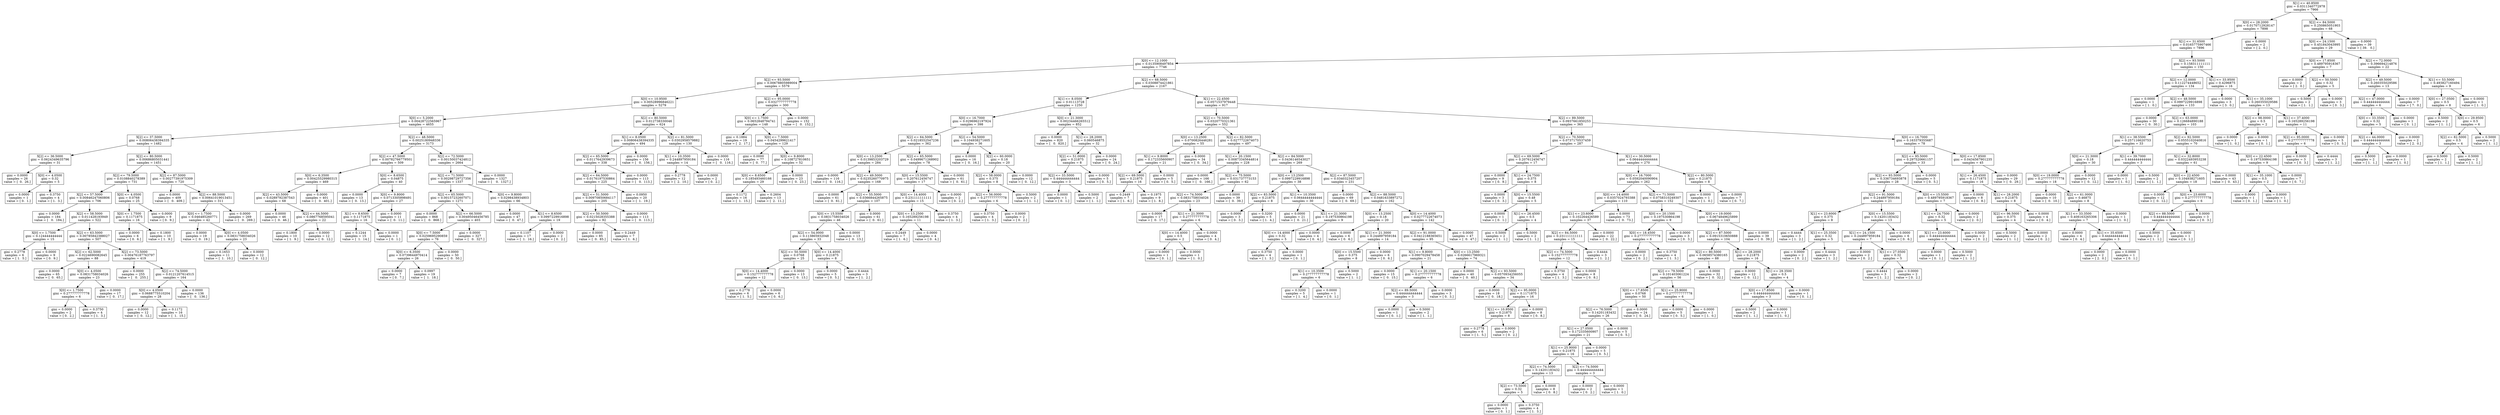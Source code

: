 digraph Tree {
0 [label="X[1] <= 40.8500\ngini = 0.0311340772978\nsamples = 7966", shape="box"] ;
1 [label="X[0] <= 28.2000\ngini = 0.0170712928147\nsamples = 7898", shape="box"] ;
0 -> 1 ;
2 [label="X[1] <= 31.6500\ngini = 0.0165775907466\nsamples = 7896", shape="box"] ;
1 -> 2 ;
3 [label="X[0] <= 12.1000\ngini = 0.0135908497854\nsamples = 7746", shape="box"] ;
2 -> 3 ;
4 [label="X[2] <= 93.5000\ngini = 0.00678805989004\nsamples = 5579", shape="box"] ;
3 -> 4 ;
5 [label="X[0] <= 10.9500\ngini = 0.00528996846221\nsamples = 5279", shape="box"] ;
4 -> 5 ;
6 [label="X[0] <= 5.2000\ngini = 0.00428722565967\nsamples = 4655", shape="box"] ;
5 -> 6 ;
7 [label="X[2] <= 37.5000\ngini = 0.00806438394335\nsamples = 1482", shape="box"] ;
6 -> 7 ;
8 [label="X[2] <= 36.5000\ngini = 0.0624349635796\nsamples = 31", shape="box"] ;
7 -> 8 ;
9 [label="gini = 0.0000\nsamples = 26\nvalue = [  0.  26.]", shape="box"] ;
8 -> 9 ;
10 [label="X[0] <= 4.0500\ngini = 0.32\nsamples = 5", shape="box"] ;
8 -> 10 ;
11 [label="gini = 0.0000\nsamples = 1\nvalue = [ 0.  1.]", shape="box"] ;
10 -> 11 ;
12 [label="gini = 0.3750\nsamples = 4\nvalue = [ 1.  3.]", shape="box"] ;
10 -> 12 ;
13 [label="X[2] <= 80.5000\ngini = 0.00686805031441\nsamples = 1451", shape="box"] ;
7 -> 13 ;
14 [label="X[2] <= 79.5000\ngini = 0.0108840278389\nsamples = 731", shape="box"] ;
13 -> 14 ;
15 [label="X[2] <= 57.5000\ngini = 0.00846247060806\nsamples = 706", shape="box"] ;
14 -> 15 ;
16 [label="gini = 0.0000\nsamples = 184\nvalue = [   0.  184.]", shape="box"] ;
15 -> 16 ;
17 [label="X[2] <= 58.5000\ngini = 0.011428193949\nsamples = 522", shape="box"] ;
15 -> 17 ;
18 [label="X[0] <= 1.7500\ngini = 0.124444444444\nsamples = 15", shape="box"] ;
17 -> 18 ;
19 [label="gini = 0.2778\nsamples = 6\nvalue = [ 1.  5.]", shape="box"] ;
18 -> 19 ;
20 [label="gini = 0.0000\nsamples = 9\nvalue = [ 0.  9.]", shape="box"] ;
18 -> 20 ;
21 [label="X[2] <= 63.5000\ngini = 0.00785842388027\nsamples = 507", shape="box"] ;
17 -> 21 ;
22 [label="X[2] <= 62.5000\ngini = 0.0224690082645\nsamples = 88", shape="box"] ;
21 -> 22 ;
23 [label="gini = 0.0000\nsamples = 65\nvalue = [  0.  65.]", shape="box"] ;
22 -> 23 ;
24 [label="X[0] <= 4.0500\ngini = 0.0831758034026\nsamples = 23", shape="box"] ;
22 -> 24 ;
25 [label="X[0] <= 1.7500\ngini = 0.277777777778\nsamples = 6", shape="box"] ;
24 -> 25 ;
26 [label="gini = 0.0000\nsamples = 2\nvalue = [ 0.  2.]", shape="box"] ;
25 -> 26 ;
27 [label="gini = 0.3750\nsamples = 4\nvalue = [ 1.  3.]", shape="box"] ;
25 -> 27 ;
28 [label="gini = 0.0000\nsamples = 17\nvalue = [  0.  17.]", shape="box"] ;
24 -> 28 ;
29 [label="X[2] <= 73.5000\ngini = 0.00476187763797\nsamples = 419", shape="box"] ;
21 -> 29 ;
30 [label="gini = 0.0000\nsamples = 255\nvalue = [   0.  255.]", shape="box"] ;
29 -> 30 ;
31 [label="X[2] <= 74.5000\ngini = 0.0121207614515\nsamples = 164", shape="box"] ;
29 -> 31 ;
32 [label="X[0] <= 4.0500\ngini = 0.0688775510204\nsamples = 28", shape="box"] ;
31 -> 32 ;
33 [label="gini = 0.0000\nsamples = 12\nvalue = [  0.  12.]", shape="box"] ;
32 -> 33 ;
34 [label="gini = 0.1172\nsamples = 16\nvalue = [  1.  15.]", shape="box"] ;
32 -> 34 ;
35 [label="gini = 0.0000\nsamples = 136\nvalue = [   0.  136.]", shape="box"] ;
31 -> 35 ;
36 [label="X[0] <= 4.0500\ngini = 0.0768\nsamples = 25", shape="box"] ;
14 -> 36 ;
37 [label="X[0] <= 1.7500\ngini = 0.1171875\nsamples = 16", shape="box"] ;
36 -> 37 ;
38 [label="gini = 0.0000\nsamples = 6\nvalue = [ 0.  6.]", shape="box"] ;
37 -> 38 ;
39 [label="gini = 0.1800\nsamples = 10\nvalue = [ 1.  9.]", shape="box"] ;
37 -> 39 ;
40 [label="gini = 0.0000\nsamples = 9\nvalue = [ 0.  9.]", shape="box"] ;
36 -> 40 ;
41 [label="X[2] <= 87.5000\ngini = 0.00277391975309\nsamples = 720", shape="box"] ;
13 -> 41 ;
42 [label="gini = 0.0000\nsamples = 409\nvalue = [   0.  409.]", shape="box"] ;
41 -> 42 ;
43 [label="X[2] <= 88.5000\ngini = 0.00641019013451\nsamples = 311", shape="box"] ;
41 -> 43 ;
44 [label="X[0] <= 1.7500\ngini = 0.046485260771\nsamples = 42", shape="box"] ;
43 -> 44 ;
45 [label="gini = 0.0000\nsamples = 19\nvalue = [  0.  19.]", shape="box"] ;
44 -> 45 ;
46 [label="X[0] <= 4.0500\ngini = 0.0831758034026\nsamples = 23", shape="box"] ;
44 -> 46 ;
47 [label="gini = 0.1653\nsamples = 11\nvalue = [  1.  10.]", shape="box"] ;
46 -> 47 ;
48 [label="gini = 0.0000\nsamples = 12\nvalue = [  0.  12.]", shape="box"] ;
46 -> 48 ;
49 [label="gini = 0.0000\nsamples = 269\nvalue = [   0.  269.]", shape="box"] ;
43 -> 49 ;
50 [label="X[2] <= 48.5000\ngini = 0.0025180948336\nsamples = 3173", shape="box"] ;
6 -> 50 ;
51 [label="X[2] <= 47.5000\ngini = 0.00782766779501\nsamples = 509", shape="box"] ;
50 -> 51 ;
52 [label="X[0] <= 6.3500\ngini = 0.00425529980315\nsamples = 469", shape="box"] ;
51 -> 52 ;
53 [label="X[2] <= 43.5000\ngini = 0.0289792387543\nsamples = 68", shape="box"] ;
52 -> 53 ;
54 [label="gini = 0.0000\nsamples = 46\nvalue = [  0.  46.]", shape="box"] ;
53 -> 54 ;
55 [label="X[2] <= 44.5000\ngini = 0.0867768595041\nsamples = 22", shape="box"] ;
53 -> 55 ;
56 [label="gini = 0.1800\nsamples = 10\nvalue = [ 1.  9.]", shape="box"] ;
55 -> 56 ;
57 [label="gini = 0.0000\nsamples = 12\nvalue = [  0.  12.]", shape="box"] ;
55 -> 57 ;
58 [label="gini = 0.0000\nsamples = 401\nvalue = [   0.  401.]", shape="box"] ;
52 -> 58 ;
59 [label="X[0] <= 8.6500\ngini = 0.04875\nsamples = 40", shape="box"] ;
51 -> 59 ;
60 [label="gini = 0.0000\nsamples = 13\nvalue = [  0.  13.]", shape="box"] ;
59 -> 60 ;
61 [label="X[0] <= 9.8000\ngini = 0.0713305898491\nsamples = 27", shape="box"] ;
59 -> 61 ;
62 [label="X[1] <= 8.6500\ngini = 0.1171875\nsamples = 16", shape="box"] ;
61 -> 62 ;
63 [label="gini = 0.1244\nsamples = 15\nvalue = [  1.  14.]", shape="box"] ;
62 -> 63 ;
64 [label="gini = 0.0000\nsamples = 1\nvalue = [ 0.  1.]", shape="box"] ;
62 -> 64 ;
65 [label="gini = 0.0000\nsamples = 11\nvalue = [  0.  11.]", shape="box"] ;
61 -> 65 ;
66 [label="X[2] <= 72.5000\ngini = 0.00150037424812\nsamples = 2664", shape="box"] ;
50 -> 66 ;
67 [label="X[2] <= 71.5000\ngini = 0.00298729727356\nsamples = 1337", shape="box"] ;
66 -> 67 ;
68 [label="X[2] <= 65.5000\ngini = 0.00157232607071\nsamples = 1271", shape="box"] ;
67 -> 68 ;
69 [label="gini = 0.0000\nsamples = 868\nvalue = [   0.  868.]", shape="box"] ;
68 -> 69 ;
70 [label="X[2] <= 66.5000\ngini = 0.00495046456785\nsamples = 403", shape="box"] ;
68 -> 70 ;
71 [label="X[0] <= 7.5000\ngini = 0.0259695290859\nsamples = 76", shape="box"] ;
70 -> 71 ;
72 [label="X[0] <= 6.3500\ngini = 0.0739644970414\nsamples = 26", shape="box"] ;
71 -> 72 ;
73 [label="gini = 0.0000\nsamples = 7\nvalue = [ 0.  7.]", shape="box"] ;
72 -> 73 ;
74 [label="gini = 0.0997\nsamples = 19\nvalue = [  1.  18.]", shape="box"] ;
72 -> 74 ;
75 [label="gini = 0.0000\nsamples = 50\nvalue = [  0.  50.]", shape="box"] ;
71 -> 75 ;
76 [label="gini = 0.0000\nsamples = 327\nvalue = [   0.  327.]", shape="box"] ;
70 -> 76 ;
77 [label="X[0] <= 9.8000\ngini = 0.0298438934803\nsamples = 66", shape="box"] ;
67 -> 77 ;
78 [label="gini = 0.0000\nsamples = 47\nvalue = [  0.  47.]", shape="box"] ;
77 -> 78 ;
79 [label="X[1] <= 8.6500\ngini = 0.0997229916898\nsamples = 19", shape="box"] ;
77 -> 79 ;
80 [label="gini = 0.1107\nsamples = 17\nvalue = [  1.  16.]", shape="box"] ;
79 -> 80 ;
81 [label="gini = 0.0000\nsamples = 2\nvalue = [ 0.  2.]", shape="box"] ;
79 -> 81 ;
82 [label="gini = 0.0000\nsamples = 1327\nvalue = [    0.  1327.]", shape="box"] ;
66 -> 82 ;
83 [label="X[2] <= 80.5000\ngini = 0.012738330046\nsamples = 624", shape="box"] ;
5 -> 83 ;
84 [label="X[1] <= 8.0500\ngini = 0.00806438394335\nsamples = 494", shape="box"] ;
83 -> 84 ;
85 [label="X[2] <= 65.5000\ngini = 0.0117642939673\nsamples = 338", shape="box"] ;
84 -> 85 ;
86 [label="X[2] <= 64.5000\ngini = 0.0176197530864\nsamples = 225", shape="box"] ;
85 -> 86 ;
87 [label="X[2] <= 51.5000\ngini = 0.00970850684117\nsamples = 205", shape="box"] ;
86 -> 87 ;
88 [label="X[2] <= 50.5000\ngini = 0.0215028355388\nsamples = 92", shape="box"] ;
87 -> 88 ;
89 [label="gini = 0.0000\nsamples = 85\nvalue = [  0.  85.]", shape="box"] ;
88 -> 89 ;
90 [label="gini = 0.2449\nsamples = 7\nvalue = [ 1.  6.]", shape="box"] ;
88 -> 90 ;
91 [label="gini = 0.0000\nsamples = 113\nvalue = [   0.  113.]", shape="box"] ;
87 -> 91 ;
92 [label="gini = 0.0950\nsamples = 20\nvalue = [  1.  19.]", shape="box"] ;
86 -> 92 ;
93 [label="gini = 0.0000\nsamples = 113\nvalue = [   0.  113.]", shape="box"] ;
85 -> 93 ;
94 [label="gini = 0.0000\nsamples = 156\nvalue = [   0.  156.]", shape="box"] ;
84 -> 94 ;
95 [label="X[2] <= 81.5000\ngini = 0.0302958579882\nsamples = 130", shape="box"] ;
83 -> 95 ;
96 [label="X[1] <= 10.3500\ngini = 0.244897959184\nsamples = 14", shape="box"] ;
95 -> 96 ;
97 [label="gini = 0.2778\nsamples = 12\nvalue = [  2.  10.]", shape="box"] ;
96 -> 97 ;
98 [label="gini = 0.0000\nsamples = 2\nvalue = [ 0.  2.]", shape="box"] ;
96 -> 98 ;
99 [label="gini = 0.0000\nsamples = 116\nvalue = [   0.  116.]", shape="box"] ;
95 -> 99 ;
100 [label="X[2] <= 95.0000\ngini = 0.0327777777778\nsamples = 300", shape="box"] ;
4 -> 100 ;
101 [label="X[0] <= 1.7500\ngini = 0.0652848794741\nsamples = 148", shape="box"] ;
100 -> 101 ;
102 [label="gini = 0.1884\nsamples = 19\nvalue = [  2.  17.]", shape="box"] ;
101 -> 102 ;
103 [label="X[0] <= 7.5000\ngini = 0.0454299621417\nsamples = 129", shape="box"] ;
101 -> 103 ;
104 [label="gini = 0.0000\nsamples = 77\nvalue = [  0.  77.]", shape="box"] ;
103 -> 104 ;
105 [label="X[0] <= 9.8000\ngini = 0.108727810651\nsamples = 52", shape="box"] ;
103 -> 105 ;
106 [label="X[0] <= 8.6500\ngini = 0.185493460166\nsamples = 29", shape="box"] ;
105 -> 106 ;
107 [label="gini = 0.1172\nsamples = 16\nvalue = [  1.  15.]", shape="box"] ;
106 -> 107 ;
108 [label="gini = 0.2604\nsamples = 13\nvalue = [  2.  11.]", shape="box"] ;
106 -> 108 ;
109 [label="gini = 0.0000\nsamples = 23\nvalue = [  0.  23.]", shape="box"] ;
105 -> 109 ;
110 [label="gini = 0.0000\nsamples = 152\nvalue = [   0.  152.]", shape="box"] ;
100 -> 110 ;
111 [label="X[2] <= 68.5000\ngini = 0.0308874421861\nsamples = 2167", shape="box"] ;
3 -> 111 ;
112 [label="X[1] <= 8.0500\ngini = 0.01113728\nsamples = 1250", shape="box"] ;
111 -> 112 ;
113 [label="X[0] <= 16.7000\ngini = 0.0296962197924\nsamples = 398", shape="box"] ;
112 -> 113 ;
114 [label="X[2] <= 64.5000\ngini = 0.0218552547236\nsamples = 362", shape="box"] ;
113 -> 114 ;
115 [label="X[0] <= 13.2500\ngini = 0.0139853203729\nsamples = 284", shape="box"] ;
114 -> 115 ;
116 [label="gini = 0.0000\nsamples = 116\nvalue = [   0.  116.]", shape="box"] ;
115 -> 116 ;
117 [label="X[2] <= 49.5000\ngini = 0.0235260770975\nsamples = 168", shape="box"] ;
115 -> 117 ;
118 [label="gini = 0.0000\nsamples = 61\nvalue = [  0.  61.]", shape="box"] ;
117 -> 118 ;
119 [label="X[2] <= 55.5000\ngini = 0.0366844265875\nsamples = 107", shape="box"] ;
117 -> 119 ;
120 [label="X[0] <= 15.5500\ngini = 0.0831758034026\nsamples = 46", shape="box"] ;
119 -> 120 ;
121 [label="X[2] <= 54.0000\ngini = 0.113865932048\nsamples = 33", shape="box"] ;
120 -> 121 ;
122 [label="X[2] <= 50.5000\ngini = 0.0768\nsamples = 25", shape="box"] ;
121 -> 122 ;
123 [label="X[0] <= 14.4000\ngini = 0.152777777778\nsamples = 12", shape="box"] ;
122 -> 123 ;
124 [label="gini = 0.2778\nsamples = 6\nvalue = [ 1.  5.]", shape="box"] ;
123 -> 124 ;
125 [label="gini = 0.0000\nsamples = 6\nvalue = [ 0.  6.]", shape="box"] ;
123 -> 125 ;
126 [label="gini = 0.0000\nsamples = 13\nvalue = [  0.  13.]", shape="box"] ;
122 -> 126 ;
127 [label="X[0] <= 14.4000\ngini = 0.21875\nsamples = 8", shape="box"] ;
121 -> 127 ;
128 [label="gini = 0.0000\nsamples = 5\nvalue = [ 0.  5.]", shape="box"] ;
127 -> 128 ;
129 [label="gini = 0.4444\nsamples = 3\nvalue = [ 1.  2.]", shape="box"] ;
127 -> 129 ;
130 [label="gini = 0.0000\nsamples = 13\nvalue = [  0.  13.]", shape="box"] ;
120 -> 130 ;
131 [label="gini = 0.0000\nsamples = 61\nvalue = [  0.  61.]", shape="box"] ;
119 -> 131 ;
132 [label="X[2] <= 65.5000\ngini = 0.0499671268902\nsamples = 78", shape="box"] ;
114 -> 132 ;
133 [label="X[0] <= 15.5500\ngini = 0.207612456747\nsamples = 17", shape="box"] ;
132 -> 133 ;
134 [label="X[0] <= 14.4000\ngini = 0.231111111111\nsamples = 15", shape="box"] ;
133 -> 134 ;
135 [label="X[0] <= 13.2500\ngini = 0.165289256198\nsamples = 11", shape="box"] ;
134 -> 135 ;
136 [label="gini = 0.2449\nsamples = 7\nvalue = [ 1.  6.]", shape="box"] ;
135 -> 136 ;
137 [label="gini = 0.0000\nsamples = 4\nvalue = [ 0.  4.]", shape="box"] ;
135 -> 137 ;
138 [label="gini = 0.3750\nsamples = 4\nvalue = [ 1.  3.]", shape="box"] ;
134 -> 138 ;
139 [label="gini = 0.0000\nsamples = 2\nvalue = [ 0.  2.]", shape="box"] ;
133 -> 139 ;
140 [label="gini = 0.0000\nsamples = 61\nvalue = [  0.  61.]", shape="box"] ;
132 -> 140 ;
141 [label="X[2] <= 54.5000\ngini = 0.104938271605\nsamples = 36", shape="box"] ;
113 -> 141 ;
142 [label="gini = 0.0000\nsamples = 16\nvalue = [  0.  16.]", shape="box"] ;
141 -> 142 ;
143 [label="X[2] <= 60.0000\ngini = 0.18\nsamples = 20", shape="box"] ;
141 -> 143 ;
144 [label="X[2] <= 58.0000\ngini = 0.375\nsamples = 8", shape="box"] ;
143 -> 144 ;
145 [label="X[2] <= 56.0000\ngini = 0.277777777778\nsamples = 6", shape="box"] ;
144 -> 145 ;
146 [label="gini = 0.3750\nsamples = 4\nvalue = [ 1.  3.]", shape="box"] ;
145 -> 146 ;
147 [label="gini = 0.0000\nsamples = 2\nvalue = [ 0.  2.]", shape="box"] ;
145 -> 147 ;
148 [label="gini = 0.5000\nsamples = 2\nvalue = [ 1.  1.]", shape="box"] ;
144 -> 148 ;
149 [label="gini = 0.0000\nsamples = 12\nvalue = [  0.  12.]", shape="box"] ;
143 -> 149 ;
150 [label="X[0] <= 21.3000\ngini = 0.00234466265512\nsamples = 852", shape="box"] ;
112 -> 150 ;
151 [label="gini = 0.0000\nsamples = 820\nvalue = [   0.  820.]", shape="box"] ;
150 -> 151 ;
152 [label="X[1] <= 28.2000\ngini = 0.060546875\nsamples = 32", shape="box"] ;
150 -> 152 ;
153 [label="X[2] <= 51.0000\ngini = 0.21875\nsamples = 8", shape="box"] ;
152 -> 153 ;
154 [label="X[2] <= 33.5000\ngini = 0.444444444444\nsamples = 3", shape="box"] ;
153 -> 154 ;
155 [label="gini = 0.0000\nsamples = 1\nvalue = [ 0.  1.]", shape="box"] ;
154 -> 155 ;
156 [label="gini = 0.5000\nsamples = 2\nvalue = [ 1.  1.]", shape="box"] ;
154 -> 156 ;
157 [label="gini = 0.0000\nsamples = 5\nvalue = [ 0.  5.]", shape="box"] ;
153 -> 157 ;
158 [label="gini = 0.0000\nsamples = 24\nvalue = [  0.  24.]", shape="box"] ;
152 -> 158 ;
159 [label="X[1] <= 22.4500\ngini = 0.0571537979448\nsamples = 917", shape="box"] ;
111 -> 159 ;
160 [label="X[2] <= 70.5000\ngini = 0.0320770321361\nsamples = 552", shape="box"] ;
159 -> 160 ;
161 [label="X[0] <= 13.2500\ngini = 0.0700826446281\nsamples = 55", shape="box"] ;
160 -> 161 ;
162 [label="X[1] <= 9.8000\ngini = 0.172335600907\nsamples = 21", shape="box"] ;
161 -> 162 ;
163 [label="X[2] <= 69.5000\ngini = 0.21875\nsamples = 16", shape="box"] ;
162 -> 163 ;
164 [label="gini = 0.2449\nsamples = 7\nvalue = [ 1.  6.]", shape="box"] ;
163 -> 164 ;
165 [label="gini = 0.1975\nsamples = 9\nvalue = [ 1.  8.]", shape="box"] ;
163 -> 165 ;
166 [label="gini = 0.0000\nsamples = 5\nvalue = [ 0.  5.]", shape="box"] ;
162 -> 166 ;
167 [label="gini = 0.0000\nsamples = 34\nvalue = [  0.  34.]", shape="box"] ;
161 -> 167 ;
168 [label="X[2] <= 82.5000\ngini = 0.0277722674073\nsamples = 497", shape="box"] ;
160 -> 168 ;
169 [label="X[1] <= 20.1500\ngini = 0.00873345644814\nsamples = 228", shape="box"] ;
168 -> 169 ;
170 [label="gini = 0.0000\nsamples = 166\nvalue = [   0.  166.]", shape="box"] ;
169 -> 170 ;
171 [label="X[2] <= 75.5000\ngini = 0.031737773153\nsamples = 62", shape="box"] ;
169 -> 171 ;
172 [label="X[2] <= 74.5000\ngini = 0.0831758034026\nsamples = 23", shape="box"] ;
171 -> 172 ;
173 [label="gini = 0.0000\nsamples = 17\nvalue = [  0.  17.]", shape="box"] ;
172 -> 173 ;
174 [label="X[1] <= 21.3000\ngini = 0.277777777778\nsamples = 6", shape="box"] ;
172 -> 174 ;
175 [label="X[0] <= 14.4000\ngini = 0.5\nsamples = 2", shape="box"] ;
174 -> 175 ;
176 [label="gini = 0.0000\nsamples = 1\nvalue = [ 0.  1.]", shape="box"] ;
175 -> 176 ;
177 [label="gini = 0.0000\nsamples = 1\nvalue = [ 1.  0.]", shape="box"] ;
175 -> 177 ;
178 [label="gini = 0.0000\nsamples = 4\nvalue = [ 0.  4.]", shape="box"] ;
174 -> 178 ;
179 [label="gini = 0.0000\nsamples = 39\nvalue = [  0.  39.]", shape="box"] ;
171 -> 179 ;
180 [label="X[2] <= 84.5000\ngini = 0.0436146543027\nsamples = 269", shape="box"] ;
168 -> 180 ;
181 [label="X[0] <= 13.2500\ngini = 0.0997229916898\nsamples = 38", shape="box"] ;
180 -> 181 ;
182 [label="X[2] <= 83.5000\ngini = 0.21875\nsamples = 8", shape="box"] ;
181 -> 182 ;
183 [label="gini = 0.0000\nsamples = 3\nvalue = [ 0.  3.]", shape="box"] ;
182 -> 183 ;
184 [label="gini = 0.3200\nsamples = 5\nvalue = [ 1.  4.]", shape="box"] ;
182 -> 184 ;
185 [label="X[1] <= 10.3500\ngini = 0.0644444444444\nsamples = 30", shape="box"] ;
181 -> 185 ;
186 [label="gini = 0.0000\nsamples = 21\nvalue = [  0.  21.]", shape="box"] ;
185 -> 186 ;
187 [label="X[1] <= 21.3000\ngini = 0.197530864198\nsamples = 9", shape="box"] ;
185 -> 187 ;
188 [label="X[0] <= 14.4000\ngini = 0.32\nsamples = 5", shape="box"] ;
187 -> 188 ;
189 [label="gini = 0.3750\nsamples = 4\nvalue = [ 1.  3.]", shape="box"] ;
188 -> 189 ;
190 [label="gini = 0.0000\nsamples = 1\nvalue = [ 0.  1.]", shape="box"] ;
188 -> 190 ;
191 [label="gini = 0.0000\nsamples = 4\nvalue = [ 0.  4.]", shape="box"] ;
187 -> 191 ;
192 [label="X[2] <= 87.5000\ngini = 0.0340323457207\nsamples = 231", shape="box"] ;
180 -> 192 ;
193 [label="gini = 0.0000\nsamples = 69\nvalue = [  0.  69.]", shape="box"] ;
192 -> 193 ;
194 [label="X[2] <= 88.5000\ngini = 0.0481633897272\nsamples = 162", shape="box"] ;
192 -> 194 ;
195 [label="X[0] <= 13.2500\ngini = 0.18\nsamples = 20", shape="box"] ;
194 -> 195 ;
196 [label="gini = 0.0000\nsamples = 6\nvalue = [ 0.  6.]", shape="box"] ;
195 -> 196 ;
197 [label="X[1] <= 21.3000\ngini = 0.244897959184\nsamples = 14", shape="box"] ;
195 -> 197 ;
198 [label="X[0] <= 15.5500\ngini = 0.375\nsamples = 8", shape="box"] ;
197 -> 198 ;
199 [label="X[1] <= 10.3500\ngini = 0.277777777778\nsamples = 6", shape="box"] ;
198 -> 199 ;
200 [label="gini = 0.3200\nsamples = 5\nvalue = [ 1.  4.]", shape="box"] ;
199 -> 200 ;
201 [label="gini = 0.0000\nsamples = 1\nvalue = [ 0.  1.]", shape="box"] ;
199 -> 201 ;
202 [label="gini = 0.5000\nsamples = 2\nvalue = [ 1.  1.]", shape="box"] ;
198 -> 202 ;
203 [label="gini = 0.0000\nsamples = 6\nvalue = [ 0.  6.]", shape="box"] ;
197 -> 203 ;
204 [label="X[0] <= 14.4000\ngini = 0.0277722674073\nsamples = 142", shape="box"] ;
194 -> 204 ;
205 [label="X[2] <= 91.0000\ngini = 0.0412188365651\nsamples = 95", shape="box"] ;
204 -> 205 ;
206 [label="X[1] <= 9.8000\ngini = 0.0907029478458\nsamples = 21", shape="box"] ;
205 -> 206 ;
207 [label="gini = 0.0000\nsamples = 15\nvalue = [  0.  15.]", shape="box"] ;
206 -> 207 ;
208 [label="X[1] <= 20.1500\ngini = 0.277777777778\nsamples = 6", shape="box"] ;
206 -> 208 ;
209 [label="X[2] <= 89.5000\ngini = 0.444444444444\nsamples = 3", shape="box"] ;
208 -> 209 ;
210 [label="gini = 0.0000\nsamples = 1\nvalue = [ 0.  1.]", shape="box"] ;
209 -> 210 ;
211 [label="gini = 0.5000\nsamples = 2\nvalue = [ 1.  1.]", shape="box"] ;
209 -> 211 ;
212 [label="gini = 0.0000\nsamples = 3\nvalue = [ 0.  3.]", shape="box"] ;
208 -> 212 ;
213 [label="X[0] <= 13.2500\ngini = 0.0266617969321\nsamples = 74", shape="box"] ;
205 -> 213 ;
214 [label="gini = 0.0000\nsamples = 40\nvalue = [  0.  40.]", shape="box"] ;
213 -> 214 ;
215 [label="X[2] <= 93.5000\ngini = 0.0570934256055\nsamples = 34", shape="box"] ;
213 -> 215 ;
216 [label="gini = 0.0000\nsamples = 18\nvalue = [  0.  18.]", shape="box"] ;
215 -> 216 ;
217 [label="X[2] <= 95.0000\ngini = 0.1171875\nsamples = 16", shape="box"] ;
215 -> 217 ;
218 [label="X[1] <= 10.9500\ngini = 0.21875\nsamples = 8", shape="box"] ;
217 -> 218 ;
219 [label="gini = 0.2778\nsamples = 6\nvalue = [ 1.  5.]", shape="box"] ;
218 -> 219 ;
220 [label="gini = 0.0000\nsamples = 2\nvalue = [ 0.  2.]", shape="box"] ;
218 -> 220 ;
221 [label="gini = 0.0000\nsamples = 8\nvalue = [ 0.  8.]", shape="box"] ;
217 -> 221 ;
222 [label="gini = 0.0000\nsamples = 47\nvalue = [  0.  47.]", shape="box"] ;
204 -> 222 ;
223 [label="X[2] <= 89.5000\ngini = 0.0937661850253\nsamples = 365", shape="box"] ;
159 -> 223 ;
224 [label="X[2] <= 70.5000\ngini = 0.0737170537459\nsamples = 287", shape="box"] ;
223 -> 224 ;
225 [label="X[2] <= 69.5000\ngini = 0.207612456747\nsamples = 17", shape="box"] ;
224 -> 225 ;
226 [label="gini = 0.0000\nsamples = 9\nvalue = [ 0.  9.]", shape="box"] ;
225 -> 226 ;
227 [label="X[1] <= 24.7500\ngini = 0.375\nsamples = 8", shape="box"] ;
225 -> 227 ;
228 [label="gini = 0.0000\nsamples = 3\nvalue = [ 0.  3.]", shape="box"] ;
227 -> 228 ;
229 [label="X[0] <= 15.5500\ngini = 0.48\nsamples = 5", shape="box"] ;
227 -> 229 ;
230 [label="gini = 0.0000\nsamples = 1\nvalue = [ 0.  1.]", shape="box"] ;
229 -> 230 ;
231 [label="X[1] <= 26.4500\ngini = 0.5\nsamples = 4", shape="box"] ;
229 -> 231 ;
232 [label="gini = 0.5000\nsamples = 2\nvalue = [ 1.  1.]", shape="box"] ;
231 -> 232 ;
233 [label="gini = 0.5000\nsamples = 2\nvalue = [ 1.  1.]", shape="box"] ;
231 -> 233 ;
234 [label="X[1] <= 30.5000\ngini = 0.0644444444444\nsamples = 270", shape="box"] ;
224 -> 234 ;
235 [label="X[0] <= 16.7000\ngini = 0.0592040090904\nsamples = 262", shape="box"] ;
234 -> 235 ;
236 [label="X[0] <= 14.4000\ngini = 0.0357024793388\nsamples = 110", shape="box"] ;
235 -> 236 ;
237 [label="X[1] <= 23.6000\ngini = 0.102264426589\nsamples = 37", shape="box"] ;
236 -> 237 ;
238 [label="X[2] <= 84.5000\ngini = 0.231111111111\nsamples = 15", shape="box"] ;
237 -> 238 ;
239 [label="X[2] <= 74.5000\ngini = 0.152777777778\nsamples = 12", shape="box"] ;
238 -> 239 ;
240 [label="gini = 0.3750\nsamples = 4\nvalue = [ 1.  3.]", shape="box"] ;
239 -> 240 ;
241 [label="gini = 0.0000\nsamples = 8\nvalue = [ 0.  8.]", shape="box"] ;
239 -> 241 ;
242 [label="gini = 0.4444\nsamples = 3\nvalue = [ 1.  2.]", shape="box"] ;
238 -> 242 ;
243 [label="gini = 0.0000\nsamples = 22\nvalue = [  0.  22.]", shape="box"] ;
237 -> 243 ;
244 [label="gini = 0.0000\nsamples = 73\nvalue = [  0.  73.]", shape="box"] ;
236 -> 244 ;
245 [label="X[2] <= 71.5000\ngini = 0.0758310249307\nsamples = 152", shape="box"] ;
235 -> 245 ;
246 [label="X[0] <= 20.1500\ngini = 0.197530864198\nsamples = 9", shape="box"] ;
245 -> 246 ;
247 [label="X[0] <= 18.4500\ngini = 0.277777777778\nsamples = 6", shape="box"] ;
246 -> 247 ;
248 [label="gini = 0.0000\nsamples = 2\nvalue = [ 0.  2.]", shape="box"] ;
247 -> 248 ;
249 [label="gini = 0.3750\nsamples = 4\nvalue = [ 1.  3.]", shape="box"] ;
247 -> 249 ;
250 [label="gini = 0.0000\nsamples = 3\nvalue = [ 0.  3.]", shape="box"] ;
246 -> 250 ;
251 [label="X[0] <= 19.0000\ngini = 0.0674849625899\nsamples = 143", shape="box"] ;
245 -> 251 ;
252 [label="X[2] <= 87.5000\ngini = 0.0915310650888\nsamples = 104", shape="box"] ;
251 -> 252 ;
253 [label="X[2] <= 80.5000\ngini = 0.0658574380165\nsamples = 88", shape="box"] ;
252 -> 253 ;
254 [label="X[2] <= 79.5000\ngini = 0.101403061224\nsamples = 56", shape="box"] ;
253 -> 254 ;
255 [label="X[0] <= 17.8500\ngini = 0.0768\nsamples = 50", shape="box"] ;
254 -> 255 ;
256 [label="X[2] <= 76.5000\ngini = 0.14201183432\nsamples = 26", shape="box"] ;
255 -> 256 ;
257 [label="X[1] <= 27.0500\ngini = 0.172335600907\nsamples = 21", shape="box"] ;
256 -> 257 ;
258 [label="X[1] <= 25.9000\ngini = 0.21875\nsamples = 16", shape="box"] ;
257 -> 258 ;
259 [label="X[2] <= 74.5000\ngini = 0.14201183432\nsamples = 13", shape="box"] ;
258 -> 259 ;
260 [label="X[2] <= 73.5000\ngini = 0.32\nsamples = 5", shape="box"] ;
259 -> 260 ;
261 [label="gini = 0.0000\nsamples = 1\nvalue = [ 0.  1.]", shape="box"] ;
260 -> 261 ;
262 [label="gini = 0.3750\nsamples = 4\nvalue = [ 1.  3.]", shape="box"] ;
260 -> 262 ;
263 [label="gini = 0.0000\nsamples = 8\nvalue = [ 0.  8.]", shape="box"] ;
259 -> 263 ;
264 [label="X[2] <= 74.5000\ngini = 0.444444444444\nsamples = 3", shape="box"] ;
258 -> 264 ;
265 [label="gini = 0.0000\nsamples = 2\nvalue = [ 0.  2.]", shape="box"] ;
264 -> 265 ;
266 [label="gini = 0.0000\nsamples = 1\nvalue = [ 1.  0.]", shape="box"] ;
264 -> 266 ;
267 [label="gini = 0.0000\nsamples = 5\nvalue = [ 0.  5.]", shape="box"] ;
257 -> 267 ;
268 [label="gini = 0.0000\nsamples = 5\nvalue = [ 0.  5.]", shape="box"] ;
256 -> 268 ;
269 [label="gini = 0.0000\nsamples = 24\nvalue = [  0.  24.]", shape="box"] ;
255 -> 269 ;
270 [label="X[1] <= 25.9000\ngini = 0.277777777778\nsamples = 6", shape="box"] ;
254 -> 270 ;
271 [label="gini = 0.0000\nsamples = 5\nvalue = [ 0.  5.]", shape="box"] ;
270 -> 271 ;
272 [label="gini = 0.0000\nsamples = 1\nvalue = [ 1.  0.]", shape="box"] ;
270 -> 272 ;
273 [label="gini = 0.0000\nsamples = 32\nvalue = [  0.  32.]", shape="box"] ;
253 -> 273 ;
274 [label="X[1] <= 28.2000\ngini = 0.21875\nsamples = 16", shape="box"] ;
252 -> 274 ;
275 [label="gini = 0.0000\nsamples = 12\nvalue = [  0.  12.]", shape="box"] ;
274 -> 275 ;
276 [label="X[1] <= 29.3500\ngini = 0.5\nsamples = 4", shape="box"] ;
274 -> 276 ;
277 [label="X[0] <= 17.8500\ngini = 0.444444444444\nsamples = 3", shape="box"] ;
276 -> 277 ;
278 [label="gini = 0.5000\nsamples = 2\nvalue = [ 1.  1.]", shape="box"] ;
277 -> 278 ;
279 [label="gini = 0.0000\nsamples = 1\nvalue = [ 1.  0.]", shape="box"] ;
277 -> 279 ;
280 [label="gini = 0.0000\nsamples = 1\nvalue = [ 0.  1.]", shape="box"] ;
276 -> 280 ;
281 [label="gini = 0.0000\nsamples = 39\nvalue = [  0.  39.]", shape="box"] ;
251 -> 281 ;
282 [label="X[2] <= 80.5000\ngini = 0.21875\nsamples = 8", shape="box"] ;
234 -> 282 ;
283 [label="gini = 0.0000\nsamples = 1\nvalue = [ 1.  0.]", shape="box"] ;
282 -> 283 ;
284 [label="gini = 0.0000\nsamples = 7\nvalue = [ 0.  7.]", shape="box"] ;
282 -> 284 ;
285 [label="X[0] <= 16.7000\ngini = 0.163379355687\nsamples = 78", shape="box"] ;
223 -> 285 ;
286 [label="X[2] <= 95.5000\ngini = 0.297520661157\nsamples = 33", shape="box"] ;
285 -> 286 ;
287 [label="X[2] <= 93.5000\ngini = 0.336734693878\nsamples = 28", shape="box"] ;
286 -> 287 ;
288 [label="X[2] <= 91.5000\ngini = 0.244897959184\nsamples = 21", shape="box"] ;
287 -> 288 ;
289 [label="X[1] <= 23.6000\ngini = 0.375\nsamples = 8", shape="box"] ;
288 -> 289 ;
290 [label="gini = 0.4444\nsamples = 3\nvalue = [ 1.  2.]", shape="box"] ;
289 -> 290 ;
291 [label="X[1] <= 25.3500\ngini = 0.32\nsamples = 5", shape="box"] ;
289 -> 291 ;
292 [label="gini = 0.0000\nsamples = 2\nvalue = [ 0.  2.]", shape="box"] ;
291 -> 292 ;
293 [label="gini = 0.4444\nsamples = 3\nvalue = [ 1.  2.]", shape="box"] ;
291 -> 293 ;
294 [label="X[0] <= 15.5500\ngini = 0.14201183432\nsamples = 13", shape="box"] ;
288 -> 294 ;
295 [label="X[1] <= 24.1500\ngini = 0.244897959184\nsamples = 7", shape="box"] ;
294 -> 295 ;
296 [label="gini = 0.0000\nsamples = 2\nvalue = [ 0.  2.]", shape="box"] ;
295 -> 296 ;
297 [label="X[1] <= 27.0500\ngini = 0.32\nsamples = 5", shape="box"] ;
295 -> 297 ;
298 [label="gini = 0.4444\nsamples = 3\nvalue = [ 1.  2.]", shape="box"] ;
297 -> 298 ;
299 [label="gini = 0.0000\nsamples = 2\nvalue = [ 0.  2.]", shape="box"] ;
297 -> 299 ;
300 [label="gini = 0.0000\nsamples = 6\nvalue = [ 0.  6.]", shape="box"] ;
294 -> 300 ;
301 [label="X[0] <= 15.5500\ngini = 0.489795918367\nsamples = 7", shape="box"] ;
287 -> 301 ;
302 [label="X[1] <= 24.7500\ngini = 0.32\nsamples = 5", shape="box"] ;
301 -> 302 ;
303 [label="X[1] <= 23.6000\ngini = 0.444444444444\nsamples = 3", shape="box"] ;
302 -> 303 ;
304 [label="gini = 0.0000\nsamples = 1\nvalue = [ 0.  1.]", shape="box"] ;
303 -> 304 ;
305 [label="gini = 0.5000\nsamples = 2\nvalue = [ 1.  1.]", shape="box"] ;
303 -> 305 ;
306 [label="gini = 0.0000\nsamples = 2\nvalue = [ 0.  2.]", shape="box"] ;
302 -> 306 ;
307 [label="gini = 0.0000\nsamples = 2\nvalue = [ 2.  0.]", shape="box"] ;
301 -> 307 ;
308 [label="gini = 0.0000\nsamples = 5\nvalue = [ 0.  5.]", shape="box"] ;
286 -> 308 ;
309 [label="X[0] <= 17.8500\ngini = 0.0434567901235\nsamples = 45", shape="box"] ;
285 -> 309 ;
310 [label="X[1] <= 26.4500\ngini = 0.1171875\nsamples = 16", shape="box"] ;
309 -> 310 ;
311 [label="gini = 0.0000\nsamples = 8\nvalue = [ 0.  8.]", shape="box"] ;
310 -> 311 ;
312 [label="X[1] <= 28.2000\ngini = 0.21875\nsamples = 8", shape="box"] ;
310 -> 312 ;
313 [label="X[2] <= 96.5000\ngini = 0.375\nsamples = 4", shape="box"] ;
312 -> 313 ;
314 [label="gini = 0.5000\nsamples = 2\nvalue = [ 1.  1.]", shape="box"] ;
313 -> 314 ;
315 [label="gini = 0.0000\nsamples = 2\nvalue = [ 0.  2.]", shape="box"] ;
313 -> 315 ;
316 [label="gini = 0.0000\nsamples = 4\nvalue = [ 0.  4.]", shape="box"] ;
312 -> 316 ;
317 [label="gini = 0.0000\nsamples = 29\nvalue = [  0.  29.]", shape="box"] ;
309 -> 317 ;
318 [label="X[2] <= 93.5000\ngini = 0.158311111111\nsamples = 150", shape="box"] ;
2 -> 318 ;
319 [label="X[2] <= 12.0000\ngini = 0.112274448652\nsamples = 134", shape="box"] ;
318 -> 319 ;
320 [label="gini = 0.0000\nsamples = 1\nvalue = [ 1.  0.]", shape="box"] ;
319 -> 320 ;
321 [label="X[2] <= 48.5000\ngini = 0.0997229916898\nsamples = 133", shape="box"] ;
319 -> 321 ;
322 [label="gini = 0.0000\nsamples = 30\nvalue = [  0.  30.]", shape="box"] ;
321 -> 322 ;
323 [label="X[2] <= 63.0000\ngini = 0.126684890188\nsamples = 103", shape="box"] ;
321 -> 323 ;
324 [label="X[1] <= 38.5500\ngini = 0.257116620753\nsamples = 33", shape="box"] ;
323 -> 324 ;
325 [label="X[0] <= 21.3000\ngini = 0.18\nsamples = 30", shape="box"] ;
324 -> 325 ;
326 [label="X[0] <= 19.0000\ngini = 0.277777777778\nsamples = 18", shape="box"] ;
325 -> 326 ;
327 [label="gini = 0.0000\nsamples = 10\nvalue = [  0.  10.]", shape="box"] ;
326 -> 327 ;
328 [label="X[2] <= 61.0000\ngini = 0.46875\nsamples = 8", shape="box"] ;
326 -> 328 ;
329 [label="X[1] <= 33.3500\ngini = 0.408163265306\nsamples = 7", shape="box"] ;
328 -> 329 ;
330 [label="gini = 0.0000\nsamples = 4\nvalue = [ 0.  4.]", shape="box"] ;
329 -> 330 ;
331 [label="X[1] <= 35.6500\ngini = 0.444444444444\nsamples = 3", shape="box"] ;
329 -> 331 ;
332 [label="gini = 0.0000\nsamples = 2\nvalue = [ 2.  0.]", shape="box"] ;
331 -> 332 ;
333 [label="gini = 0.0000\nsamples = 1\nvalue = [ 0.  1.]", shape="box"] ;
331 -> 333 ;
334 [label="gini = 0.0000\nsamples = 1\nvalue = [ 1.  0.]", shape="box"] ;
328 -> 334 ;
335 [label="gini = 0.0000\nsamples = 12\nvalue = [  0.  12.]", shape="box"] ;
325 -> 335 ;
336 [label="X[1] <= 39.7000\ngini = 0.444444444444\nsamples = 3", shape="box"] ;
324 -> 336 ;
337 [label="gini = 0.0000\nsamples = 1\nvalue = [ 1.  0.]", shape="box"] ;
336 -> 337 ;
338 [label="gini = 0.5000\nsamples = 2\nvalue = [ 1.  1.]", shape="box"] ;
336 -> 338 ;
339 [label="X[2] <= 92.5000\ngini = 0.0555102040816\nsamples = 70", shape="box"] ;
323 -> 339 ;
340 [label="X[1] <= 32.8000\ngini = 0.0322493953238\nsamples = 61", shape="box"] ;
339 -> 340 ;
341 [label="X[0] <= 22.4500\ngini = 0.104938271605\nsamples = 18", shape="box"] ;
340 -> 341 ;
342 [label="gini = 0.0000\nsamples = 12\nvalue = [  0.  12.]", shape="box"] ;
341 -> 342 ;
343 [label="X[0] <= 23.6000\ngini = 0.277777777778\nsamples = 6", shape="box"] ;
341 -> 343 ;
344 [label="X[2] <= 88.5000\ngini = 0.444444444444\nsamples = 3", shape="box"] ;
343 -> 344 ;
345 [label="gini = 0.5000\nsamples = 2\nvalue = [ 1.  1.]", shape="box"] ;
344 -> 345 ;
346 [label="gini = 0.0000\nsamples = 1\nvalue = [ 0.  1.]", shape="box"] ;
344 -> 346 ;
347 [label="gini = 0.0000\nsamples = 3\nvalue = [ 0.  3.]", shape="box"] ;
343 -> 347 ;
348 [label="gini = 0.0000\nsamples = 43\nvalue = [  0.  43.]", shape="box"] ;
340 -> 348 ;
349 [label="X[0] <= 22.4500\ngini = 0.197530864198\nsamples = 9", shape="box"] ;
339 -> 349 ;
350 [label="X[1] <= 35.1000\ngini = 0.5\nsamples = 2", shape="box"] ;
349 -> 350 ;
351 [label="gini = 0.0000\nsamples = 1\nvalue = [ 0.  1.]", shape="box"] ;
350 -> 351 ;
352 [label="gini = 0.0000\nsamples = 1\nvalue = [ 1.  0.]", shape="box"] ;
350 -> 352 ;
353 [label="gini = 0.0000\nsamples = 7\nvalue = [ 0.  7.]", shape="box"] ;
349 -> 353 ;
354 [label="X[1] <= 33.9500\ngini = 0.4296875\nsamples = 16", shape="box"] ;
318 -> 354 ;
355 [label="gini = 0.0000\nsamples = 3\nvalue = [ 3.  0.]", shape="box"] ;
354 -> 355 ;
356 [label="X[1] <= 35.1000\ngini = 0.260355029586\nsamples = 13", shape="box"] ;
354 -> 356 ;
357 [label="X[2] <= 98.0000\ngini = 0.5\nsamples = 2", shape="box"] ;
356 -> 357 ;
358 [label="gini = 0.0000\nsamples = 1\nvalue = [ 1.  0.]", shape="box"] ;
357 -> 358 ;
359 [label="gini = 0.0000\nsamples = 1\nvalue = [ 0.  1.]", shape="box"] ;
357 -> 359 ;
360 [label="X[1] <= 37.4000\ngini = 0.165289256198\nsamples = 11", shape="box"] ;
356 -> 360 ;
361 [label="X[2] <= 95.0000\ngini = 0.277777777778\nsamples = 6", shape="box"] ;
360 -> 361 ;
362 [label="gini = 0.0000\nsamples = 3\nvalue = [ 0.  3.]", shape="box"] ;
361 -> 362 ;
363 [label="gini = 0.4444\nsamples = 3\nvalue = [ 1.  2.]", shape="box"] ;
361 -> 363 ;
364 [label="gini = 0.0000\nsamples = 5\nvalue = [ 0.  5.]", shape="box"] ;
360 -> 364 ;
365 [label="gini = 0.0000\nsamples = 2\nvalue = [ 2.  0.]", shape="box"] ;
1 -> 365 ;
366 [label="X[2] <= 84.5000\ngini = 0.250865051903\nsamples = 68", shape="box"] ;
0 -> 366 ;
367 [label="X[0] <= 24.1500\ngini = 0.451843043995\nsamples = 29", shape="box"] ;
366 -> 367 ;
368 [label="X[0] <= 17.8500\ngini = 0.489795918367\nsamples = 7", shape="box"] ;
367 -> 368 ;
369 [label="gini = 0.0000\nsamples = 2\nvalue = [ 2.  0.]", shape="box"] ;
368 -> 369 ;
370 [label="X[2] <= 50.5000\ngini = 0.32\nsamples = 5", shape="box"] ;
368 -> 370 ;
371 [label="gini = 0.5000\nsamples = 2\nvalue = [ 1.  1.]", shape="box"] ;
370 -> 371 ;
372 [label="gini = 0.0000\nsamples = 3\nvalue = [ 0.  3.]", shape="box"] ;
370 -> 372 ;
373 [label="X[2] <= 72.0000\ngini = 0.396694214876\nsamples = 22", shape="box"] ;
367 -> 373 ;
374 [label="X[2] <= 49.5000\ngini = 0.260355029586\nsamples = 13", shape="box"] ;
373 -> 374 ;
375 [label="X[2] <= 47.0000\ngini = 0.444444444444\nsamples = 6", shape="box"] ;
374 -> 375 ;
376 [label="X[0] <= 33.3500\ngini = 0.32\nsamples = 5", shape="box"] ;
375 -> 376 ;
377 [label="X[2] <= 44.0000\ngini = 0.444444444444\nsamples = 3", shape="box"] ;
376 -> 377 ;
378 [label="gini = 0.5000\nsamples = 2\nvalue = [ 1.  1.]", shape="box"] ;
377 -> 378 ;
379 [label="gini = 0.0000\nsamples = 1\nvalue = [ 1.  0.]", shape="box"] ;
377 -> 379 ;
380 [label="gini = 0.0000\nsamples = 2\nvalue = [ 2.  0.]", shape="box"] ;
376 -> 380 ;
381 [label="gini = 0.0000\nsamples = 1\nvalue = [ 0.  1.]", shape="box"] ;
375 -> 381 ;
382 [label="gini = 0.0000\nsamples = 7\nvalue = [ 7.  0.]", shape="box"] ;
374 -> 382 ;
383 [label="X[1] <= 53.5000\ngini = 0.493827160494\nsamples = 9", shape="box"] ;
373 -> 383 ;
384 [label="X[0] <= 27.0500\ngini = 0.5\nsamples = 8", shape="box"] ;
383 -> 384 ;
385 [label="gini = 0.5000\nsamples = 2\nvalue = [ 1.  1.]", shape="box"] ;
384 -> 385 ;
386 [label="X[0] <= 29.9500\ngini = 0.5\nsamples = 6", shape="box"] ;
384 -> 386 ;
387 [label="X[2] <= 82.5000\ngini = 0.5\nsamples = 4", shape="box"] ;
386 -> 387 ;
388 [label="gini = 0.5000\nsamples = 2\nvalue = [ 1.  1.]", shape="box"] ;
387 -> 388 ;
389 [label="gini = 0.5000\nsamples = 2\nvalue = [ 1.  1.]", shape="box"] ;
387 -> 389 ;
390 [label="gini = 0.5000\nsamples = 2\nvalue = [ 1.  1.]", shape="box"] ;
386 -> 390 ;
391 [label="gini = 0.0000\nsamples = 1\nvalue = [ 1.  0.]", shape="box"] ;
383 -> 391 ;
392 [label="gini = 0.0000\nsamples = 39\nvalue = [ 39.   0.]", shape="box"] ;
366 -> 392 ;
}